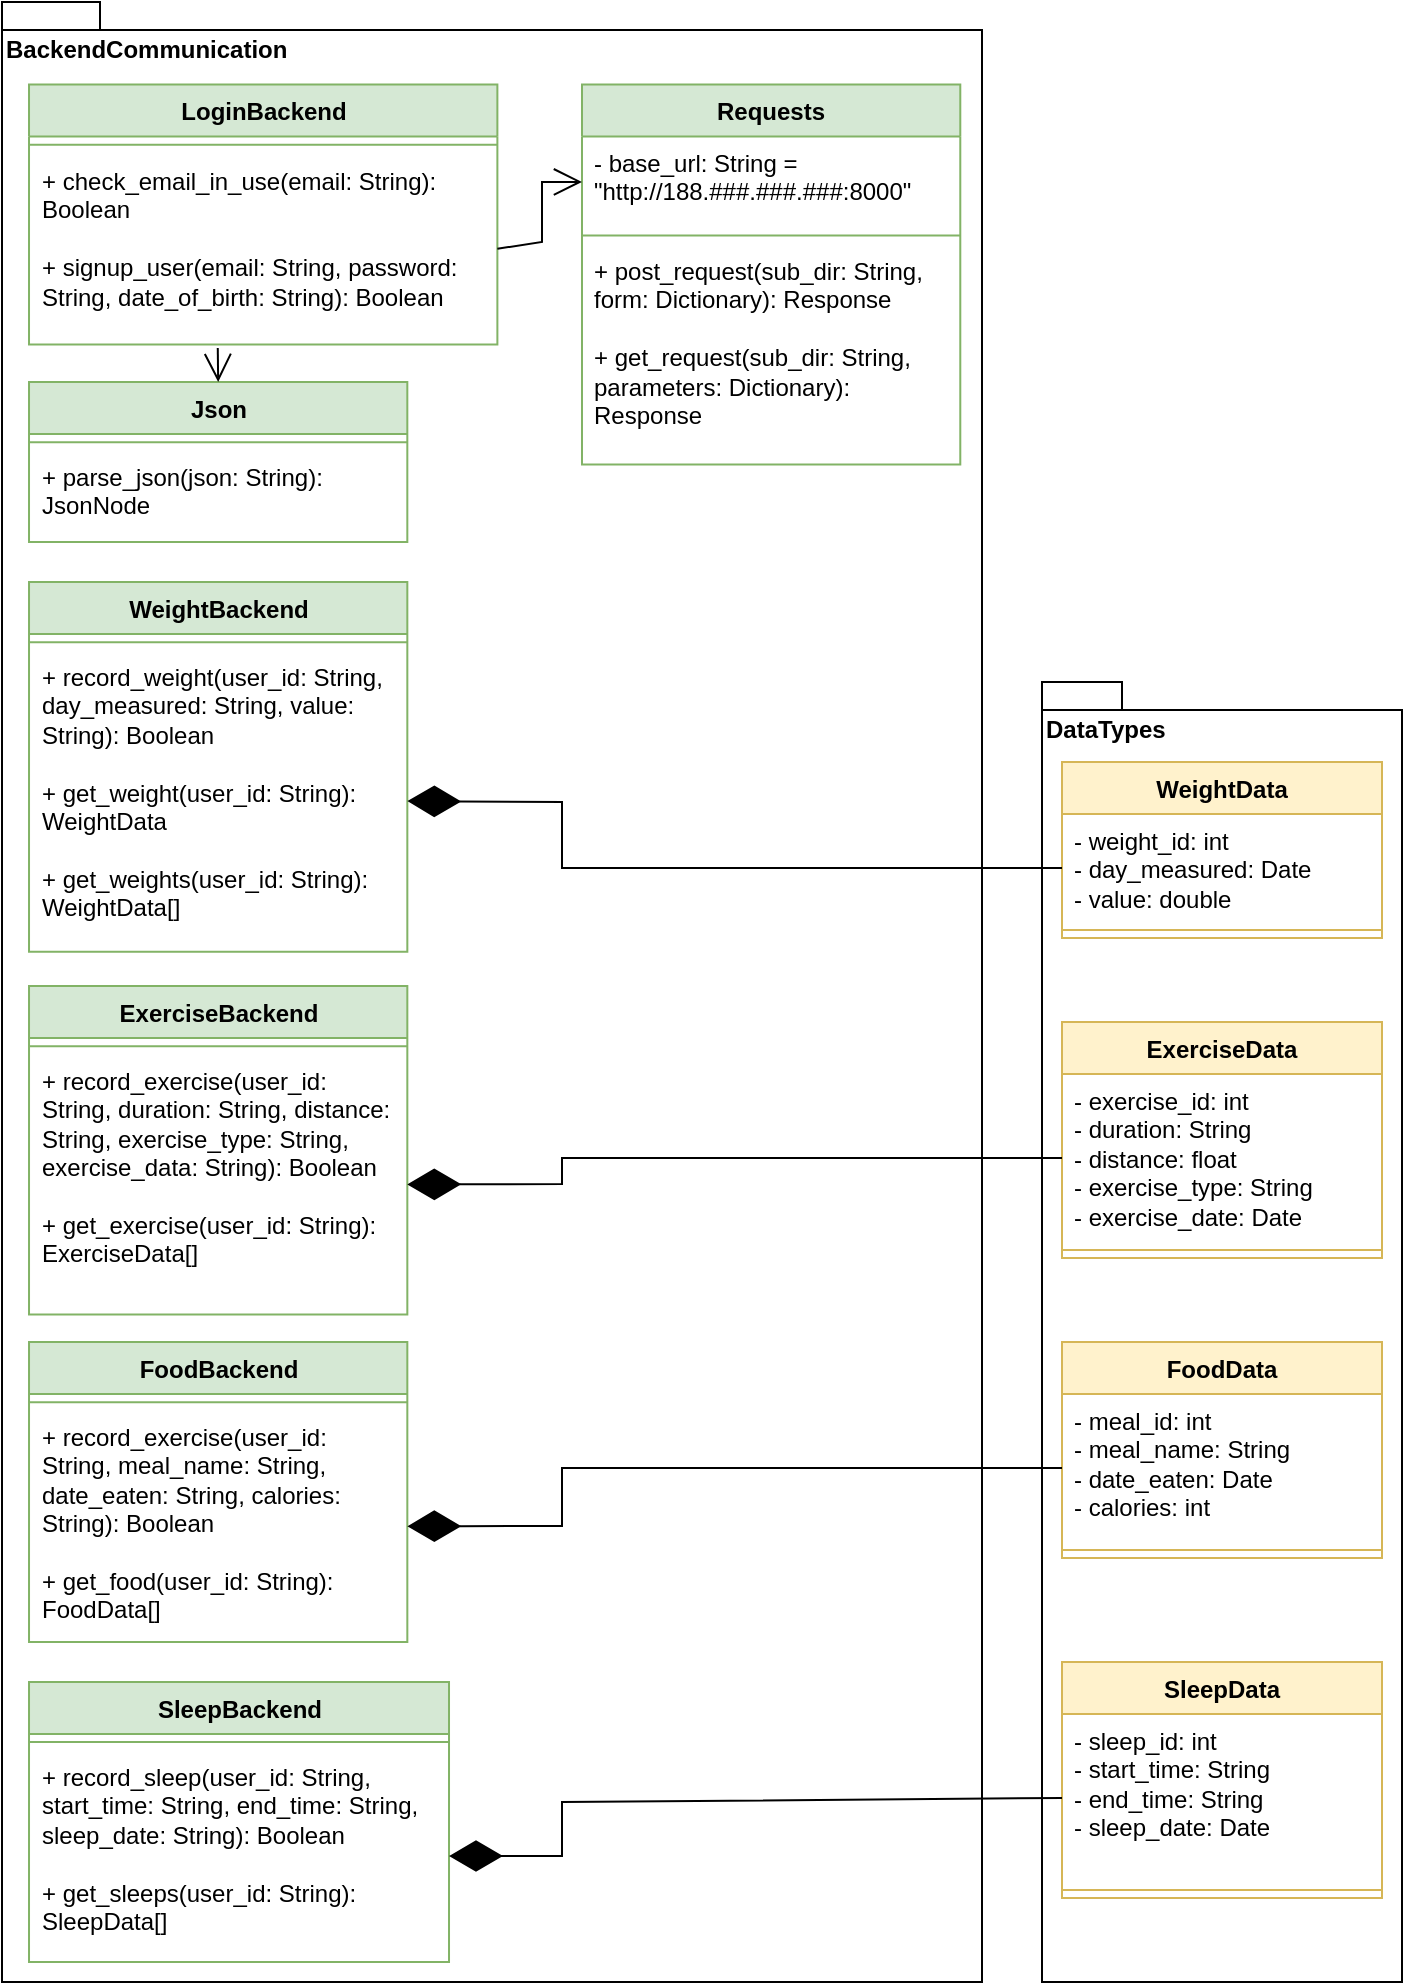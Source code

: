 <mxfile version="21.2.3">
  <diagram name="Page-1" id="pGJTky2NTWOFQd5uGcCJ">
    <mxGraphModel dx="735" dy="854" grid="1" gridSize="10" guides="1" tooltips="1" connect="1" arrows="1" fold="1" page="1" pageScale="1" pageWidth="827" pageHeight="1169" math="0" shadow="0">
      <root>
        <mxCell id="0" />
        <mxCell id="1" parent="0" />
        <mxCell id="O3Bw8m1zat8uR3YDI8Cx-2" value="BackendCommunication" style="shape=folder;fontStyle=1;spacingTop=10;tabWidth=40;tabHeight=14;tabPosition=left;html=1;whiteSpace=wrap;fillColor=none;verticalAlign=top;align=left;" vertex="1" parent="1">
          <mxGeometry x="840" y="20" width="490" height="990" as="geometry" />
        </mxCell>
        <mxCell id="O3Bw8m1zat8uR3YDI8Cx-36" value="" style="group" vertex="1" connectable="0" parent="1">
          <mxGeometry x="853.511" y="61.263" width="436.845" height="833.917" as="geometry" />
        </mxCell>
        <mxCell id="O3Bw8m1zat8uR3YDI8Cx-6" value="LoginBackend" style="swimlane;fontStyle=1;align=center;verticalAlign=top;childLayout=stackLayout;horizontal=1;startSize=26;horizontalStack=0;resizeParent=1;resizeParentMax=0;resizeLast=0;collapsible=1;marginBottom=0;whiteSpace=wrap;html=1;fillColor=#d5e8d4;strokeColor=#82b366;" vertex="1" parent="O3Bw8m1zat8uR3YDI8Cx-36">
          <mxGeometry width="234.18" height="130.003" as="geometry" />
        </mxCell>
        <mxCell id="O3Bw8m1zat8uR3YDI8Cx-7" value="" style="line;strokeWidth=1;fillColor=none;align=left;verticalAlign=middle;spacingTop=-1;spacingLeft=3;spacingRight=3;rotatable=0;labelPosition=right;points=[];portConstraint=eastwest;strokeColor=inherit;" vertex="1" parent="O3Bw8m1zat8uR3YDI8Cx-6">
          <mxGeometry y="26" width="234.18" height="8.253" as="geometry" />
        </mxCell>
        <mxCell id="O3Bw8m1zat8uR3YDI8Cx-8" value="&lt;div&gt;+ check_email_in_use(email: String): Boolean&lt;/div&gt;&lt;div&gt;&lt;br&gt;&lt;/div&gt;&lt;div&gt;+ signup_user(email: String, password: String, date_of_birth: String): Boolean&lt;br&gt;&lt;/div&gt;" style="text;strokeColor=none;fillColor=none;align=left;verticalAlign=top;spacingLeft=4;spacingRight=4;overflow=hidden;rotatable=0;points=[[0,0.5],[1,0.5]];portConstraint=eastwest;whiteSpace=wrap;html=1;" vertex="1" parent="O3Bw8m1zat8uR3YDI8Cx-6">
          <mxGeometry y="34.253" width="234.18" height="95.75" as="geometry" />
        </mxCell>
        <mxCell id="O3Bw8m1zat8uR3YDI8Cx-23" value="ExerciseBackend" style="swimlane;fontStyle=1;align=center;verticalAlign=top;childLayout=stackLayout;horizontal=1;startSize=26;horizontalStack=0;resizeParent=1;resizeParentMax=0;resizeLast=0;collapsible=1;marginBottom=0;whiteSpace=wrap;html=1;fillColor=#d5e8d4;strokeColor=#82b366;" vertex="1" parent="O3Bw8m1zat8uR3YDI8Cx-36">
          <mxGeometry x="0.004" y="450.74" width="189.149" height="164.232" as="geometry" />
        </mxCell>
        <mxCell id="O3Bw8m1zat8uR3YDI8Cx-24" value="" style="line;strokeWidth=1;fillColor=none;align=left;verticalAlign=middle;spacingTop=-1;spacingLeft=3;spacingRight=3;rotatable=0;labelPosition=right;points=[];portConstraint=eastwest;strokeColor=inherit;" vertex="1" parent="O3Bw8m1zat8uR3YDI8Cx-23">
          <mxGeometry y="26" width="189.149" height="8.253" as="geometry" />
        </mxCell>
        <mxCell id="O3Bw8m1zat8uR3YDI8Cx-25" value="&lt;div&gt;+ record_exercise(user_id: String, duration: String, distance: String, exercise_type: String, exercise_data: String): Boolean&lt;/div&gt;&lt;br&gt;&lt;div&gt;+ get_exercise(user_id: String): ExerciseData[]&lt;br&gt;&lt;/div&gt;" style="text;strokeColor=none;fillColor=none;align=left;verticalAlign=top;spacingLeft=4;spacingRight=4;overflow=hidden;rotatable=0;points=[[0,0.5],[1,0.5]];portConstraint=eastwest;whiteSpace=wrap;html=1;" vertex="1" parent="O3Bw8m1zat8uR3YDI8Cx-23">
          <mxGeometry y="34.253" width="189.149" height="129.979" as="geometry" />
        </mxCell>
        <mxCell id="O3Bw8m1zat8uR3YDI8Cx-31" value="SleepBackend" style="swimlane;fontStyle=1;align=center;verticalAlign=top;childLayout=stackLayout;horizontal=1;startSize=26;horizontalStack=0;resizeParent=1;resizeParentMax=0;resizeLast=0;collapsible=1;marginBottom=0;whiteSpace=wrap;html=1;fillColor=#d5e8d4;strokeColor=#82b366;" vertex="1" parent="1">
          <mxGeometry x="853.51" y="860" width="210" height="140" as="geometry" />
        </mxCell>
        <mxCell id="O3Bw8m1zat8uR3YDI8Cx-32" value="" style="line;strokeWidth=1;fillColor=none;align=left;verticalAlign=middle;spacingTop=-1;spacingLeft=3;spacingRight=3;rotatable=0;labelPosition=right;points=[];portConstraint=eastwest;strokeColor=inherit;" vertex="1" parent="O3Bw8m1zat8uR3YDI8Cx-31">
          <mxGeometry y="26" width="210" height="8" as="geometry" />
        </mxCell>
        <mxCell id="O3Bw8m1zat8uR3YDI8Cx-33" value="&lt;div&gt;+ record_sleep(user_id: String, start_time: String, end_time: String, sleep_date: String): Boolean&lt;/div&gt;&lt;br&gt;&lt;div&gt;+ get_sleeps(user_id: String): SleepData[]&lt;br&gt;&lt;/div&gt;" style="text;strokeColor=none;fillColor=none;align=left;verticalAlign=top;spacingLeft=4;spacingRight=4;overflow=hidden;rotatable=0;points=[[0,0.5],[1,0.5]];portConstraint=eastwest;whiteSpace=wrap;html=1;" vertex="1" parent="O3Bw8m1zat8uR3YDI8Cx-31">
          <mxGeometry y="34" width="210" height="106" as="geometry" />
        </mxCell>
        <mxCell id="O3Bw8m1zat8uR3YDI8Cx-13" value="WeightBackend" style="swimlane;fontStyle=1;align=center;verticalAlign=top;childLayout=stackLayout;horizontal=1;startSize=26;horizontalStack=0;resizeParent=1;resizeParentMax=0;resizeLast=0;collapsible=1;marginBottom=0;whiteSpace=wrap;html=1;fillColor=#d5e8d4;strokeColor=#82b366;" vertex="1" parent="1">
          <mxGeometry x="853.514" y="310.003" width="189.149" height="184.863" as="geometry" />
        </mxCell>
        <mxCell id="O3Bw8m1zat8uR3YDI8Cx-14" value="" style="line;strokeWidth=1;fillColor=none;align=left;verticalAlign=middle;spacingTop=-1;spacingLeft=3;spacingRight=3;rotatable=0;labelPosition=right;points=[];portConstraint=eastwest;strokeColor=inherit;" vertex="1" parent="O3Bw8m1zat8uR3YDI8Cx-13">
          <mxGeometry y="26" width="189.149" height="8.253" as="geometry" />
        </mxCell>
        <mxCell id="O3Bw8m1zat8uR3YDI8Cx-15" value="&lt;div&gt;+ record_weight(user_id: String, day_measured: String, value: String): Boolean&lt;/div&gt;&lt;div&gt;&lt;br&gt;&lt;/div&gt;&lt;div&gt;+ get_weight(user_id: String): WeightData&lt;/div&gt;&lt;div&gt;&lt;br&gt;&lt;/div&gt;&lt;div&gt;+ get_weights(user_id: String): WeightData[]&lt;br&gt;&lt;/div&gt;" style="text;strokeColor=none;fillColor=none;align=left;verticalAlign=top;spacingLeft=4;spacingRight=4;overflow=hidden;rotatable=0;points=[[0,0.5],[1,0.5]];portConstraint=eastwest;whiteSpace=wrap;html=1;" vertex="1" parent="O3Bw8m1zat8uR3YDI8Cx-13">
          <mxGeometry y="34.253" width="189.149" height="150.611" as="geometry" />
        </mxCell>
        <mxCell id="O3Bw8m1zat8uR3YDI8Cx-3" value="Json" style="swimlane;fontStyle=1;align=center;verticalAlign=top;childLayout=stackLayout;horizontal=1;startSize=26;horizontalStack=0;resizeParent=1;resizeParentMax=0;resizeLast=0;collapsible=1;marginBottom=0;whiteSpace=wrap;html=1;fillColor=#d5e8d4;strokeColor=#82b366;" vertex="1" parent="1">
          <mxGeometry x="853.511" y="210.003" width="189.15" height="80.003" as="geometry" />
        </mxCell>
        <mxCell id="O3Bw8m1zat8uR3YDI8Cx-4" value="" style="line;strokeWidth=1;fillColor=none;align=left;verticalAlign=middle;spacingTop=-1;spacingLeft=3;spacingRight=3;rotatable=0;labelPosition=right;points=[];portConstraint=eastwest;strokeColor=inherit;" vertex="1" parent="O3Bw8m1zat8uR3YDI8Cx-3">
          <mxGeometry y="26" width="189.15" height="8.253" as="geometry" />
        </mxCell>
        <mxCell id="O3Bw8m1zat8uR3YDI8Cx-5" value="+ parse_json(json: String): JsonNode" style="text;strokeColor=none;fillColor=none;align=left;verticalAlign=top;spacingLeft=4;spacingRight=4;overflow=hidden;rotatable=0;points=[[0,0.5],[1,0.5]];portConstraint=eastwest;whiteSpace=wrap;html=1;" vertex="1" parent="O3Bw8m1zat8uR3YDI8Cx-3">
          <mxGeometry y="34.253" width="189.15" height="45.75" as="geometry" />
        </mxCell>
        <mxCell id="O3Bw8m1zat8uR3YDI8Cx-18" value="" style="group" vertex="1" connectable="0" parent="1">
          <mxGeometry x="1360" y="360" width="180" height="650" as="geometry" />
        </mxCell>
        <mxCell id="O3Bw8m1zat8uR3YDI8Cx-19" value="DataTypes" style="shape=folder;fontStyle=1;spacingTop=10;tabWidth=40;tabHeight=14;tabPosition=left;html=1;whiteSpace=wrap;horizontal=1;verticalAlign=top;align=left;fillColor=none;" vertex="1" parent="O3Bw8m1zat8uR3YDI8Cx-18">
          <mxGeometry width="180" height="650" as="geometry" />
        </mxCell>
        <mxCell id="O3Bw8m1zat8uR3YDI8Cx-20" value="WeightData" style="swimlane;fontStyle=1;align=center;verticalAlign=top;childLayout=stackLayout;horizontal=1;startSize=26;horizontalStack=0;resizeParent=1;resizeParentMax=0;resizeLast=0;collapsible=1;marginBottom=0;whiteSpace=wrap;html=1;fillColor=#fff2cc;strokeColor=#d6b656;" vertex="1" parent="O3Bw8m1zat8uR3YDI8Cx-18">
          <mxGeometry x="10" y="40" width="160" height="88" as="geometry" />
        </mxCell>
        <mxCell id="O3Bw8m1zat8uR3YDI8Cx-21" value="&lt;div&gt;- weight_id: int&lt;/div&gt;&lt;div&gt;- day_measured: Date&lt;/div&gt;&lt;div&gt;- value: double&lt;br&gt;&lt;/div&gt;" style="text;strokeColor=none;fillColor=none;align=left;verticalAlign=top;spacingLeft=4;spacingRight=4;overflow=hidden;rotatable=0;points=[[0,0.5],[1,0.5]];portConstraint=eastwest;whiteSpace=wrap;html=1;" vertex="1" parent="O3Bw8m1zat8uR3YDI8Cx-20">
          <mxGeometry y="26" width="160" height="54" as="geometry" />
        </mxCell>
        <mxCell id="O3Bw8m1zat8uR3YDI8Cx-22" value="" style="line;strokeWidth=1;fillColor=none;align=left;verticalAlign=middle;spacingTop=-1;spacingLeft=3;spacingRight=3;rotatable=0;labelPosition=right;points=[];portConstraint=eastwest;strokeColor=inherit;" vertex="1" parent="O3Bw8m1zat8uR3YDI8Cx-20">
          <mxGeometry y="80" width="160" height="8" as="geometry" />
        </mxCell>
        <mxCell id="O3Bw8m1zat8uR3YDI8Cx-40" value="ExerciseData" style="swimlane;fontStyle=1;align=center;verticalAlign=top;childLayout=stackLayout;horizontal=1;startSize=26;horizontalStack=0;resizeParent=1;resizeParentMax=0;resizeLast=0;collapsible=1;marginBottom=0;whiteSpace=wrap;html=1;fillColor=#fff2cc;strokeColor=#d6b656;" vertex="1" parent="O3Bw8m1zat8uR3YDI8Cx-18">
          <mxGeometry x="10" y="170" width="160" height="118" as="geometry" />
        </mxCell>
        <mxCell id="O3Bw8m1zat8uR3YDI8Cx-41" value="&lt;div&gt;- exercise_id: int&lt;/div&gt;&lt;div&gt;- duration: String&lt;br&gt;&lt;/div&gt;&lt;div&gt;- distance: float&lt;/div&gt;&lt;div&gt;- exercise_type: String&lt;/div&gt;&lt;div&gt;- exercise_date: Date&lt;br&gt;&lt;/div&gt;" style="text;strokeColor=none;fillColor=none;align=left;verticalAlign=top;spacingLeft=4;spacingRight=4;overflow=hidden;rotatable=0;points=[[0,0.5],[1,0.5]];portConstraint=eastwest;whiteSpace=wrap;html=1;" vertex="1" parent="O3Bw8m1zat8uR3YDI8Cx-40">
          <mxGeometry y="26" width="160" height="84" as="geometry" />
        </mxCell>
        <mxCell id="O3Bw8m1zat8uR3YDI8Cx-42" value="" style="line;strokeWidth=1;fillColor=none;align=left;verticalAlign=middle;spacingTop=-1;spacingLeft=3;spacingRight=3;rotatable=0;labelPosition=right;points=[];portConstraint=eastwest;strokeColor=inherit;" vertex="1" parent="O3Bw8m1zat8uR3YDI8Cx-40">
          <mxGeometry y="110" width="160" height="8" as="geometry" />
        </mxCell>
        <mxCell id="O3Bw8m1zat8uR3YDI8Cx-43" value="FoodData" style="swimlane;fontStyle=1;align=center;verticalAlign=top;childLayout=stackLayout;horizontal=1;startSize=26;horizontalStack=0;resizeParent=1;resizeParentMax=0;resizeLast=0;collapsible=1;marginBottom=0;whiteSpace=wrap;html=1;fillColor=#fff2cc;strokeColor=#d6b656;" vertex="1" parent="O3Bw8m1zat8uR3YDI8Cx-18">
          <mxGeometry x="10" y="330" width="160" height="108" as="geometry" />
        </mxCell>
        <mxCell id="O3Bw8m1zat8uR3YDI8Cx-44" value="&lt;div&gt;- meal_id: int&lt;/div&gt;&lt;div&gt;- meal_name: String&lt;br&gt;&lt;/div&gt;&lt;div&gt;- date_eaten: Date&lt;/div&gt;&lt;div&gt;- calories: int&lt;br&gt;&lt;/div&gt;&lt;div&gt;&lt;br&gt;&lt;/div&gt;" style="text;strokeColor=none;fillColor=none;align=left;verticalAlign=top;spacingLeft=4;spacingRight=4;overflow=hidden;rotatable=0;points=[[0,0.5],[1,0.5]];portConstraint=eastwest;whiteSpace=wrap;html=1;" vertex="1" parent="O3Bw8m1zat8uR3YDI8Cx-43">
          <mxGeometry y="26" width="160" height="74" as="geometry" />
        </mxCell>
        <mxCell id="O3Bw8m1zat8uR3YDI8Cx-45" value="" style="line;strokeWidth=1;fillColor=none;align=left;verticalAlign=middle;spacingTop=-1;spacingLeft=3;spacingRight=3;rotatable=0;labelPosition=right;points=[];portConstraint=eastwest;strokeColor=inherit;" vertex="1" parent="O3Bw8m1zat8uR3YDI8Cx-43">
          <mxGeometry y="100" width="160" height="8" as="geometry" />
        </mxCell>
        <mxCell id="O3Bw8m1zat8uR3YDI8Cx-46" value="SleepData" style="swimlane;fontStyle=1;align=center;verticalAlign=top;childLayout=stackLayout;horizontal=1;startSize=26;horizontalStack=0;resizeParent=1;resizeParentMax=0;resizeLast=0;collapsible=1;marginBottom=0;whiteSpace=wrap;html=1;fillColor=#fff2cc;strokeColor=#d6b656;" vertex="1" parent="O3Bw8m1zat8uR3YDI8Cx-18">
          <mxGeometry x="10" y="490" width="160" height="118" as="geometry" />
        </mxCell>
        <mxCell id="O3Bw8m1zat8uR3YDI8Cx-47" value="&lt;div&gt;- sleep_id: int&lt;/div&gt;&lt;div&gt;- start_time: String&lt;/div&gt;&lt;div&gt;- end_time: String&lt;br&gt;&lt;/div&gt;&lt;div&gt;- sleep_date: Date&lt;/div&gt;&lt;div&gt;&lt;br&gt;&lt;/div&gt;" style="text;strokeColor=none;fillColor=none;align=left;verticalAlign=top;spacingLeft=4;spacingRight=4;overflow=hidden;rotatable=0;points=[[0,0.5],[1,0.5]];portConstraint=eastwest;whiteSpace=wrap;html=1;" vertex="1" parent="O3Bw8m1zat8uR3YDI8Cx-46">
          <mxGeometry y="26" width="160" height="84" as="geometry" />
        </mxCell>
        <mxCell id="O3Bw8m1zat8uR3YDI8Cx-48" value="" style="line;strokeWidth=1;fillColor=none;align=left;verticalAlign=middle;spacingTop=-1;spacingLeft=3;spacingRight=3;rotatable=0;labelPosition=right;points=[];portConstraint=eastwest;strokeColor=inherit;" vertex="1" parent="O3Bw8m1zat8uR3YDI8Cx-46">
          <mxGeometry y="110" width="160" height="8" as="geometry" />
        </mxCell>
        <mxCell id="O3Bw8m1zat8uR3YDI8Cx-9" value="Requests" style="swimlane;fontStyle=1;align=center;verticalAlign=top;childLayout=stackLayout;horizontal=1;startSize=26;horizontalStack=0;resizeParent=1;resizeParentMax=0;resizeLast=0;collapsible=1;marginBottom=0;whiteSpace=wrap;html=1;fillColor=#d5e8d4;strokeColor=#82b366;" vertex="1" parent="1">
          <mxGeometry x="1129.996" y="61.263" width="189.15" height="190.002" as="geometry" />
        </mxCell>
        <mxCell id="O3Bw8m1zat8uR3YDI8Cx-10" value="- base_url: String = &quot;http://188.###.###.###:8000&quot;" style="text;strokeColor=none;fillColor=none;align=left;verticalAlign=top;spacingLeft=4;spacingRight=4;overflow=hidden;rotatable=0;points=[[0,0.5],[1,0.5]];portConstraint=eastwest;whiteSpace=wrap;html=1;" vertex="1" parent="O3Bw8m1zat8uR3YDI8Cx-9">
          <mxGeometry y="26" width="189.15" height="45.389" as="geometry" />
        </mxCell>
        <mxCell id="O3Bw8m1zat8uR3YDI8Cx-11" value="" style="line;strokeWidth=1;fillColor=none;align=left;verticalAlign=middle;spacingTop=-1;spacingLeft=3;spacingRight=3;rotatable=0;labelPosition=right;points=[];portConstraint=eastwest;strokeColor=inherit;" vertex="1" parent="O3Bw8m1zat8uR3YDI8Cx-9">
          <mxGeometry y="71.389" width="189.15" height="8.253" as="geometry" />
        </mxCell>
        <mxCell id="O3Bw8m1zat8uR3YDI8Cx-12" value="&lt;div&gt;+ post_request(sub_dir: String, form: Dictionary): Response&lt;/div&gt;&lt;div&gt;&lt;br&gt;&lt;/div&gt;&lt;div&gt;+ get_request(sub_dir: String, parameters: Dictionary): Response&lt;br&gt;&lt;/div&gt;" style="text;strokeColor=none;fillColor=none;align=left;verticalAlign=top;spacingLeft=4;spacingRight=4;overflow=hidden;rotatable=0;points=[[0,0.5],[1,0.5]];portConstraint=eastwest;whiteSpace=wrap;html=1;" vertex="1" parent="O3Bw8m1zat8uR3YDI8Cx-9">
          <mxGeometry y="79.642" width="189.15" height="110.36" as="geometry" />
        </mxCell>
        <mxCell id="O3Bw8m1zat8uR3YDI8Cx-16" value="" style="endArrow=open;endFill=1;endSize=12;html=1;rounded=0;exitX=1;exitY=0.5;exitDx=0;exitDy=0;entryX=0;entryY=0.5;entryDx=0;entryDy=0;" edge="1" parent="1" source="O3Bw8m1zat8uR3YDI8Cx-8" target="O3Bw8m1zat8uR3YDI8Cx-10">
          <mxGeometry width="160" relative="1" as="geometry">
            <mxPoint x="867.021" y="504.842" as="sourcePoint" />
            <mxPoint x="1011.135" y="504.842" as="targetPoint" />
            <Array as="points">
              <mxPoint x="1110" y="140" />
              <mxPoint x="1110" y="110" />
            </Array>
          </mxGeometry>
        </mxCell>
        <mxCell id="O3Bw8m1zat8uR3YDI8Cx-28" value="FoodBackend" style="swimlane;fontStyle=1;align=center;verticalAlign=top;childLayout=stackLayout;horizontal=1;startSize=26;horizontalStack=0;resizeParent=1;resizeParentMax=0;resizeLast=0;collapsible=1;marginBottom=0;whiteSpace=wrap;html=1;fillColor=#d5e8d4;strokeColor=#82b366;" vertex="1" parent="1">
          <mxGeometry x="853.514" y="690.002" width="189.15" height="150.003" as="geometry" />
        </mxCell>
        <mxCell id="O3Bw8m1zat8uR3YDI8Cx-29" value="" style="line;strokeWidth=1;fillColor=none;align=left;verticalAlign=middle;spacingTop=-1;spacingLeft=3;spacingRight=3;rotatable=0;labelPosition=right;points=[];portConstraint=eastwest;strokeColor=inherit;" vertex="1" parent="O3Bw8m1zat8uR3YDI8Cx-28">
          <mxGeometry y="26" width="189.15" height="8.253" as="geometry" />
        </mxCell>
        <mxCell id="O3Bw8m1zat8uR3YDI8Cx-30" value="&lt;div&gt;+ record_exercise(user_id: String, meal_name: String, date_eaten: String, calories: String): Boolean&lt;/div&gt;&lt;br&gt;&lt;div&gt;+ get_food(user_id: String): FoodData[]&lt;br&gt;&lt;/div&gt;" style="text;strokeColor=none;fillColor=none;align=left;verticalAlign=top;spacingLeft=4;spacingRight=4;overflow=hidden;rotatable=0;points=[[0,0.5],[1,0.5]];portConstraint=eastwest;whiteSpace=wrap;html=1;" vertex="1" parent="O3Bw8m1zat8uR3YDI8Cx-28">
          <mxGeometry y="34.253" width="189.15" height="115.75" as="geometry" />
        </mxCell>
        <mxCell id="O3Bw8m1zat8uR3YDI8Cx-49" value="" style="endArrow=diamondThin;endFill=1;endSize=24;html=1;rounded=0;exitX=0;exitY=0.5;exitDx=0;exitDy=0;entryX=1;entryY=0.5;entryDx=0;entryDy=0;" edge="1" parent="1" source="O3Bw8m1zat8uR3YDI8Cx-21" target="O3Bw8m1zat8uR3YDI8Cx-15">
          <mxGeometry width="160" relative="1" as="geometry">
            <mxPoint x="1440" y="300" as="sourcePoint" />
            <mxPoint x="1600" y="300" as="targetPoint" />
            <Array as="points">
              <mxPoint x="1120" y="453" />
              <mxPoint x="1120" y="420" />
            </Array>
          </mxGeometry>
        </mxCell>
        <mxCell id="O3Bw8m1zat8uR3YDI8Cx-50" value="" style="endArrow=diamondThin;endFill=1;endSize=24;html=1;rounded=0;exitX=0;exitY=0.5;exitDx=0;exitDy=0;entryX=1;entryY=0.5;entryDx=0;entryDy=0;" edge="1" parent="1" source="O3Bw8m1zat8uR3YDI8Cx-41" target="O3Bw8m1zat8uR3YDI8Cx-25">
          <mxGeometry width="160" relative="1" as="geometry">
            <mxPoint x="1330" y="1040" as="sourcePoint" />
            <mxPoint x="1490" y="1040" as="targetPoint" />
            <Array as="points">
              <mxPoint x="1120" y="598" />
              <mxPoint x="1120" y="611" />
            </Array>
          </mxGeometry>
        </mxCell>
        <mxCell id="O3Bw8m1zat8uR3YDI8Cx-51" value="" style="endArrow=diamondThin;endFill=1;endSize=24;html=1;rounded=0;exitX=0;exitY=0.5;exitDx=0;exitDy=0;entryX=1;entryY=0.5;entryDx=0;entryDy=0;" edge="1" parent="1" source="O3Bw8m1zat8uR3YDI8Cx-44" target="O3Bw8m1zat8uR3YDI8Cx-30">
          <mxGeometry width="160" relative="1" as="geometry">
            <mxPoint x="1210" y="1100" as="sourcePoint" />
            <mxPoint x="1370" y="1100" as="targetPoint" />
            <Array as="points">
              <mxPoint x="1120" y="753" />
              <mxPoint x="1120" y="782" />
            </Array>
          </mxGeometry>
        </mxCell>
        <mxCell id="O3Bw8m1zat8uR3YDI8Cx-52" value="" style="endArrow=diamondThin;endFill=1;endSize=24;html=1;rounded=0;exitX=0;exitY=0.5;exitDx=0;exitDy=0;entryX=1;entryY=0.5;entryDx=0;entryDy=0;" edge="1" parent="1" source="O3Bw8m1zat8uR3YDI8Cx-47" target="O3Bw8m1zat8uR3YDI8Cx-33">
          <mxGeometry width="160" relative="1" as="geometry">
            <mxPoint x="1160" y="1070" as="sourcePoint" />
            <mxPoint x="1320" y="1070" as="targetPoint" />
            <Array as="points">
              <mxPoint x="1120" y="920" />
              <mxPoint x="1120" y="947" />
            </Array>
          </mxGeometry>
        </mxCell>
        <mxCell id="O3Bw8m1zat8uR3YDI8Cx-53" value="" style="endArrow=open;endFill=1;endSize=12;html=1;rounded=0;entryX=0.5;entryY=0;entryDx=0;entryDy=0;exitX=0.403;exitY=1.018;exitDx=0;exitDy=0;exitPerimeter=0;" edge="1" parent="1" source="O3Bw8m1zat8uR3YDI8Cx-8" target="O3Bw8m1zat8uR3YDI8Cx-3">
          <mxGeometry width="160" relative="1" as="geometry">
            <mxPoint x="1540" y="260" as="sourcePoint" />
            <mxPoint x="1670" y="210" as="targetPoint" />
          </mxGeometry>
        </mxCell>
      </root>
    </mxGraphModel>
  </diagram>
</mxfile>
